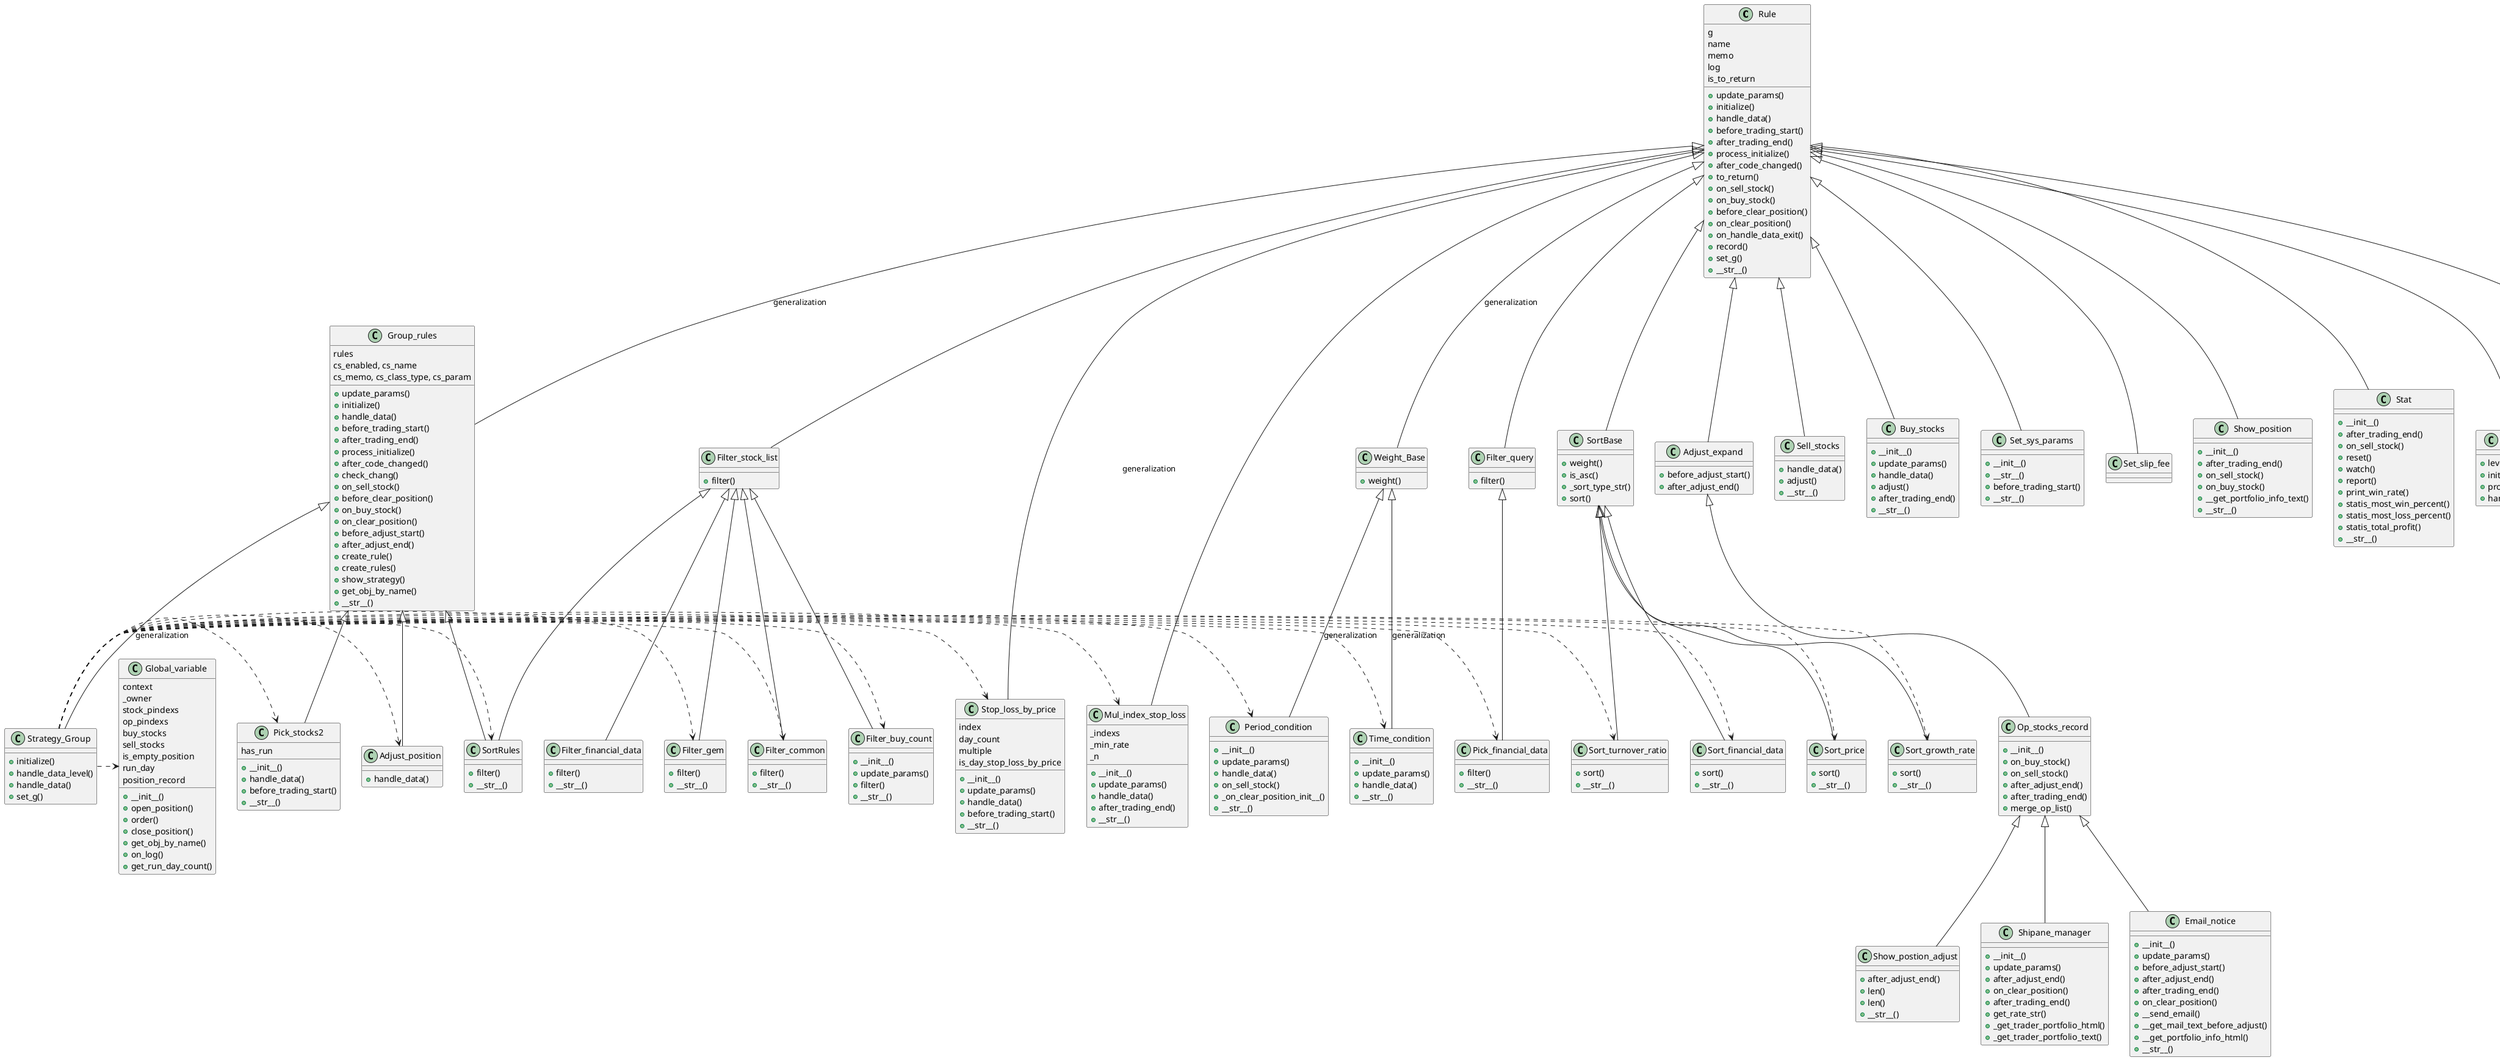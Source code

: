 @startuml duocilue
class Rule{
    g 
    name
    memo
    log
    is_to_return
    + update_params()
    + initialize()
    + handle_data()
    + before_trading_start()
    + after_trading_end()
    + process_initialize()
    + after_code_changed()
    + to_return()
    + on_sell_stock()
    + on_buy_stock()
    + before_clear_position()
    + on_clear_position()
    + on_handle_data_exit()
    + record()
    + set_g()
    + __str__()
}

class Group_rules{
    rules
    cs_enabled, cs_name
    cs_memo, cs_class_type, cs_param
    + update_params()
    + initialize()
    + handle_data()
    + before_trading_start()
    + after_trading_end()
    + process_initialize()
    + after_code_changed()
    + check_chang()
    + on_sell_stock()
    + before_clear_position()
    + on_buy_stock()
    + on_clear_position()
    + before_adjust_start()
    + after_adjust_end()
    + create_rule()
    + create_rules()
    + show_strategy()
    + get_obj_by_name()
    + __str__()
}

Rule <|-- Group_rules : generalization

class Global_variable{
    context
    _owner
    stock_pindexs
    op_pindexs
    buy_stocks
    sell_stocks
    is_empty_position
    run_day
    position_record
    + __init__()
    + open_position()
    + order()
    + close_position()
    + get_obj_by_name()
    + on_log()
    + get_run_day_count()
}

class Strategy_Group{
    + initialize()
    + handle_data_level()
    + handle_data()
    + set_g()
}
Group_rules <|-- Strategy_Group : generalization

class Weight_Base{
    + weight()
}
Rule <|-- Weight_Base : generalization

class Time_condition{
    + __init__()
    + update_params()
    + handle_data()
    + __str__()
}
Weight_Base <|-- Time_condition : generalization

class Period_condition{
    +__init__()
    + update_params()
    + handle_data()
    + on_sell_stock()
    + _on_clear_position_init__()
    + __str__()
}
Weight_Base <|-- Period_condition : generalization

class Stop_loss_by_price{
    index
    day_count
    multiple
    is_day_stop_loss_by_price
    + __init__()
    + update_params()
    + handle_data()
    + before_trading_start()
    + __str__()
}
Rule <|-- Stop_loss_by_price : generalization

class Mul_index_stop_loss{
    _indexs
    _min_rate
    _n
    + __init__()
    + update_params()
    + handle_data()
    + after_trading_end()
    + __str__()
}
Rule <|-- Mul_index_stop_loss

class Filter_query{
    + filter()
}
Rule <|-- Filter_query

class Filter_stock_list{
    + filter()
}
Rule <|-- Filter_stock_list

class Pick_stocks2{
    has_run
    + __init__()
    + handle_data()
    + before_trading_start()
    + __str__()
}
Group_rules <|-- Pick_stocks2

class FD_Factor{
    + __init__()
}

class Pick_financial_data{
    + filter()
    + __str__()
}
Filter_query <|-- Pick_financial_data

class Filter_financial_data{
    + filter()
    + __str__()
}
Filter_stock_list <|-- Filter_financial_data

class Filter_gem{
    + filter()
    + __str__()
}
Filter_stock_list <|-- Filter_gem

class Filter_common{
    + filter()
    + __str__()
}
Filter_stock_list <|-- Filter_common

class SortType{

}

class PriceType{

}

class SortBase{
    +weight()
    +is_asc()
    +_sort_type_str()
    +sort()
}
Rule <|-- SortBase

class SortRules{
   +filter()   
   +__str__()   
}
Group_rules <|-- SortRules
Filter_stock_list <|-- SortRules

class Sort_growth_rate{
    +sort()
    +__str__()
}
SortBase <|-- Sort_growth_rate

class Sort_price{
    +sort()
    +__str__()
}
SortBase <|-- Sort_price

class Sort_turnover_ratio{
    +sort()
    +__str__()
}
SortBase <|-- Sort_turnover_ratio

class Sort_financial_data{
    +sort()
    +__str__()
}
SortBase <|-- Sort_financial_data

class Filter_buy_count{
    +__init__()
    +update_params()
    +filter()
    +__str__()
}
Filter_stock_list <|-- Filter_buy_count
class Adjust_position{
    +handle_data()
}
Group_rules <|-- Adjust_position
class Adjust_expand{
    +before_adjust_start()
    +after_adjust_end()
}
Rule <|-- Adjust_expand
class Sell_stocks{
    +handle_data()
    +adjust()
    +__str__()
}
Rule <|-- Sell_stocks
class Buy_stocks{
    +__init__()
    +update_params()
    +handle_data()
    +adjust()
    +after_trading_end()
    +__str__()
}
Rule <|-- Buy_stocks
class Op_stocks_record{
    +__init__()
    +on_buy_stock()
    +on_sell_stock()
    +after_adjust_end()
    +after_trading_end()
    +merge_op_list()
}
Adjust_expand <|-- Op_stocks_record

class Show_postion_adjust{
    +after_adjust_end()
    +len()
    +len()
    +__str__()
}
Op_stocks_record <|-- Show_postion_adjust

class Set_sys_params{
    +__init__()
    +__str__()
}
Rule <|-- Set_sys_params

class Set_sys_params{
    +before_trading_start()
    +__str__()
}
Rule <|-- Set_slip_fee

class Show_position{
    +__init__()
    +after_trading_end()
    +on_sell_stock()
    +on_buy_stock()
    +__get_portfolio_info_text()
    +__str__()
}
Rule <|-- Show_position
class Stat{
    +__init__()
    +after_trading_end()
    +on_sell_stock()
    +reset()
    +watch()
    +report()
    +print_win_rate()
    +statis_most_win_percent()
    +statis_most_loss_percent()
    +statis_total_profit()
    +__str__()
}
Rule <|-- Stat

class Shipane_manager{
    +__init__()
    +update_params()
    +after_adjust_end()
    +on_clear_position()
    +after_trading_end()
    +get_rate_str()
    +_get_trader_portfolio_html()
    +_get_trader_portfolio_text()
}
Op_stocks_record <|-- Shipane_manager

class Shipane_Sync{
    +level()
    +initialize()
    +process_initialize()
    +handle_data()
}
Rule <|-- Shipane_Sync

class Purchase_new_stocks{
    +__init__()
    +update_params()
    +handle_data()
    +__str__()
}
Rule <|-- Purchase_new_stocks

class Email_notice{
    +__init__()
    +update_params()
    +before_adjust_start()
    +after_adjust_end()
    +after_trading_end()
    +on_clear_position()
    +__send_email()
    +__get_mail_text_before_adjust()
    +__get_portfolio_info_html()
    +__str__()
}
Op_stocks_record <|-- Email_notice

Strategy_Group .> Global_variable
Strategy_Group .> Pick_stocks2
Strategy_Group .> Time_condition
Strategy_Group .> Stop_loss_by_price
Strategy_Group .> Mul_index_stop_loss
Strategy_Group .> Period_condition
Strategy_Group .> Pick_financial_data
Strategy_Group .> Filter_gem
Strategy_Group .> Filter_common
Strategy_Group .> SortRules
Strategy_Group .> Sort_financial_data
Strategy_Group .> Sort_price
Strategy_Group .> Sort_growth_rate
Strategy_Group .> Sort_turnover_ratio
Strategy_Group .> Filter_buy_count
Strategy_Group .> Adjust_position
@enduml
